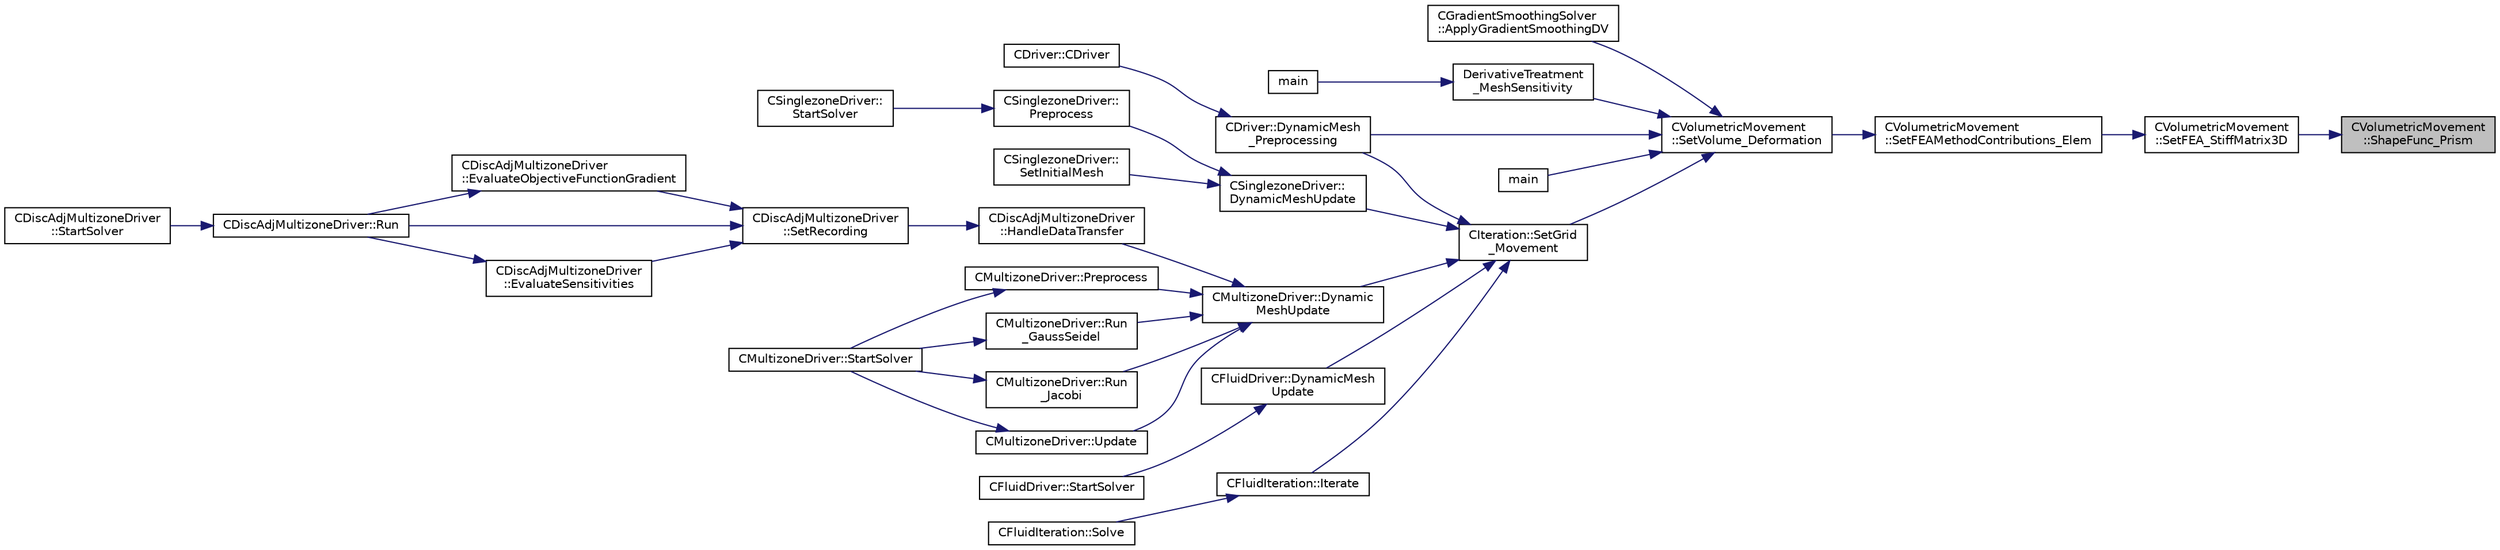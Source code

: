 digraph "CVolumetricMovement::ShapeFunc_Prism"
{
 // LATEX_PDF_SIZE
  edge [fontname="Helvetica",fontsize="10",labelfontname="Helvetica",labelfontsize="10"];
  node [fontname="Helvetica",fontsize="10",shape=record];
  rankdir="RL";
  Node1 [label="CVolumetricMovement\l::ShapeFunc_Prism",height=0.2,width=0.4,color="black", fillcolor="grey75", style="filled", fontcolor="black",tooltip="Shape functions and derivative of the shape functions."];
  Node1 -> Node2 [dir="back",color="midnightblue",fontsize="10",style="solid",fontname="Helvetica"];
  Node2 [label="CVolumetricMovement\l::SetFEA_StiffMatrix3D",height=0.2,width=0.4,color="black", fillcolor="white", style="filled",URL="$classCVolumetricMovement.html#a9988a1d647d3c0d4fa7c37f4a6985a4f",tooltip="Build the stiffness matrix for a 3-D hexahedron element. The result will be placed in StiffMatrix_Ele..."];
  Node2 -> Node3 [dir="back",color="midnightblue",fontsize="10",style="solid",fontname="Helvetica"];
  Node3 [label="CVolumetricMovement\l::SetFEAMethodContributions_Elem",height=0.2,width=0.4,color="black", fillcolor="white", style="filled",URL="$classCVolumetricMovement.html#ad26b11c08de25982c8f254d465d244bb",tooltip="Compute the stiffness matrix for grid deformation using spring analogy."];
  Node3 -> Node4 [dir="back",color="midnightblue",fontsize="10",style="solid",fontname="Helvetica"];
  Node4 [label="CVolumetricMovement\l::SetVolume_Deformation",height=0.2,width=0.4,color="black", fillcolor="white", style="filled",URL="$classCVolumetricMovement.html#a96c9dadafe051a2479ef4ec4b51adb04",tooltip="Grid deformation using the spring analogy method."];
  Node4 -> Node5 [dir="back",color="midnightblue",fontsize="10",style="solid",fontname="Helvetica"];
  Node5 [label="CGradientSmoothingSolver\l::ApplyGradientSmoothingDV",height=0.2,width=0.4,color="black", fillcolor="white", style="filled",URL="$classCGradientSmoothingSolver.html#a443fb04934697664cd7defae114e6ef4",tooltip="All steps required for smoothing the whole system on DV level in an iterative way."];
  Node4 -> Node6 [dir="back",color="midnightblue",fontsize="10",style="solid",fontname="Helvetica"];
  Node6 [label="DerivativeTreatment\l_MeshSensitivity",height=0.2,width=0.4,color="black", fillcolor="white", style="filled",URL="$SU2__DOT_8cpp.html#a160a5823e2f9b59992121278680ea5d5",tooltip="Treatment of derivatives with the Sobolev smoothing solver."];
  Node6 -> Node7 [dir="back",color="midnightblue",fontsize="10",style="solid",fontname="Helvetica"];
  Node7 [label="main",height=0.2,width=0.4,color="black", fillcolor="white", style="filled",URL="$SU2__DOT_8cpp.html#a0ddf1224851353fc92bfbff6f499fa97",tooltip=" "];
  Node4 -> Node8 [dir="back",color="midnightblue",fontsize="10",style="solid",fontname="Helvetica"];
  Node8 [label="CDriver::DynamicMesh\l_Preprocessing",height=0.2,width=0.4,color="black", fillcolor="white", style="filled",URL="$classCDriver.html#ab130423a20d43ddd4eb0d9cde51c2708",tooltip="GridMovement_Preprocessing."];
  Node8 -> Node9 [dir="back",color="midnightblue",fontsize="10",style="solid",fontname="Helvetica"];
  Node9 [label="CDriver::CDriver",height=0.2,width=0.4,color="black", fillcolor="white", style="filled",URL="$classCDriver.html#a3fca4a013a6efa9bbb38fe78a86b5f3d",tooltip="Constructor of the class."];
  Node4 -> Node10 [dir="back",color="midnightblue",fontsize="10",style="solid",fontname="Helvetica"];
  Node10 [label="main",height=0.2,width=0.4,color="black", fillcolor="white", style="filled",URL="$SU2__DEF_8cpp.html#a0ddf1224851353fc92bfbff6f499fa97",tooltip=" "];
  Node4 -> Node11 [dir="back",color="midnightblue",fontsize="10",style="solid",fontname="Helvetica"];
  Node11 [label="CIteration::SetGrid\l_Movement",height=0.2,width=0.4,color="black", fillcolor="white", style="filled",URL="$classCIteration.html#a7b36785762f6b0c214569b185b858b6c",tooltip="Updates the positions and grid velocities for dynamic meshes between physical time steps."];
  Node11 -> Node8 [dir="back",color="midnightblue",fontsize="10",style="solid",fontname="Helvetica"];
  Node11 -> Node12 [dir="back",color="midnightblue",fontsize="10",style="solid",fontname="Helvetica"];
  Node12 [label="CSinglezoneDriver::\lDynamicMeshUpdate",height=0.2,width=0.4,color="black", fillcolor="white", style="filled",URL="$classCSinglezoneDriver.html#a2f88f82c3b958d60452d5513daf5c128",tooltip="Perform a dynamic mesh deformation, included grid velocity computation and the update of the multigri..."];
  Node12 -> Node13 [dir="back",color="midnightblue",fontsize="10",style="solid",fontname="Helvetica"];
  Node13 [label="CSinglezoneDriver::\lPreprocess",height=0.2,width=0.4,color="black", fillcolor="white", style="filled",URL="$classCSinglezoneDriver.html#a0b2c8c9b257915d6b19d72014f3bb82a",tooltip="Preprocess the single-zone iteration."];
  Node13 -> Node14 [dir="back",color="midnightblue",fontsize="10",style="solid",fontname="Helvetica"];
  Node14 [label="CSinglezoneDriver::\lStartSolver",height=0.2,width=0.4,color="black", fillcolor="white", style="filled",URL="$classCSinglezoneDriver.html#ac98c6acfe034381fb3b77c6753c4d734",tooltip="[Overload] Launch the computation for single-zone problems."];
  Node12 -> Node15 [dir="back",color="midnightblue",fontsize="10",style="solid",fontname="Helvetica"];
  Node15 [label="CSinglezoneDriver::\lSetInitialMesh",height=0.2,width=0.4,color="black", fillcolor="white", style="filled",URL="$classCSinglezoneDriver.html#aec7315f833718d3f1ac6c2fb2b2a661b",tooltip="Perform a mesh deformation as initial condition."];
  Node11 -> Node16 [dir="back",color="midnightblue",fontsize="10",style="solid",fontname="Helvetica"];
  Node16 [label="CMultizoneDriver::Dynamic\lMeshUpdate",height=0.2,width=0.4,color="black", fillcolor="white", style="filled",URL="$classCMultizoneDriver.html#a53ec5acb13bb0e897515e098b11b10ac",tooltip="Perform a dynamic mesh deformation, included grid velocity computation and the update of the multigri..."];
  Node16 -> Node17 [dir="back",color="midnightblue",fontsize="10",style="solid",fontname="Helvetica"];
  Node17 [label="CDiscAdjMultizoneDriver\l::HandleDataTransfer",height=0.2,width=0.4,color="black", fillcolor="white", style="filled",URL="$classCDiscAdjMultizoneDriver.html#ab33de05a7a1f77dcf60014a4a35dd4f1",tooltip="Transfer data between zones and update grids when required."];
  Node17 -> Node18 [dir="back",color="midnightblue",fontsize="10",style="solid",fontname="Helvetica"];
  Node18 [label="CDiscAdjMultizoneDriver\l::SetRecording",height=0.2,width=0.4,color="black", fillcolor="white", style="filled",URL="$classCDiscAdjMultizoneDriver.html#a6858d2798084ac58973760b98cbc268d",tooltip="Record one iteration of the primal problem within each zone."];
  Node18 -> Node19 [dir="back",color="midnightblue",fontsize="10",style="solid",fontname="Helvetica"];
  Node19 [label="CDiscAdjMultizoneDriver\l::EvaluateObjectiveFunctionGradient",height=0.2,width=0.4,color="black", fillcolor="white", style="filled",URL="$classCDiscAdjMultizoneDriver.html#a7a644ee8fc2141f2083b91afd2cab856",tooltip="Evaluate the gradient of the objective function and add to \"External\"."];
  Node19 -> Node20 [dir="back",color="midnightblue",fontsize="10",style="solid",fontname="Helvetica"];
  Node20 [label="CDiscAdjMultizoneDriver::Run",height=0.2,width=0.4,color="black", fillcolor="white", style="filled",URL="$classCDiscAdjMultizoneDriver.html#af996aecdb6d20aa4fc81c9b67295abf5",tooltip="[Overload] Run an discrete adjoint update of all solvers within multiple zones."];
  Node20 -> Node21 [dir="back",color="midnightblue",fontsize="10",style="solid",fontname="Helvetica"];
  Node21 [label="CDiscAdjMultizoneDriver\l::StartSolver",height=0.2,width=0.4,color="black", fillcolor="white", style="filled",URL="$classCDiscAdjMultizoneDriver.html#a75de0a1a482ceeed4301a384f1515092",tooltip="[Overload] Launch the computation for discrete adjoint multizone problems."];
  Node18 -> Node22 [dir="back",color="midnightblue",fontsize="10",style="solid",fontname="Helvetica"];
  Node22 [label="CDiscAdjMultizoneDriver\l::EvaluateSensitivities",height=0.2,width=0.4,color="black", fillcolor="white", style="filled",URL="$classCDiscAdjMultizoneDriver.html#a9d998fae109427a1061069800ad931c3",tooltip="Evaluate sensitivites for the current adjoint solution and output files."];
  Node22 -> Node20 [dir="back",color="midnightblue",fontsize="10",style="solid",fontname="Helvetica"];
  Node18 -> Node20 [dir="back",color="midnightblue",fontsize="10",style="solid",fontname="Helvetica"];
  Node16 -> Node23 [dir="back",color="midnightblue",fontsize="10",style="solid",fontname="Helvetica"];
  Node23 [label="CMultizoneDriver::Preprocess",height=0.2,width=0.4,color="black", fillcolor="white", style="filled",URL="$classCMultizoneDriver.html#a92c39c3bdad3f83c17e7bdf8acbfe0f7",tooltip="Preprocess the multizone iteration."];
  Node23 -> Node24 [dir="back",color="midnightblue",fontsize="10",style="solid",fontname="Helvetica"];
  Node24 [label="CMultizoneDriver::StartSolver",height=0.2,width=0.4,color="black", fillcolor="white", style="filled",URL="$classCMultizoneDriver.html#a48545e4827cc34298f792995e06d90dd",tooltip="[Overload] Launch the computation for multizone problems."];
  Node16 -> Node25 [dir="back",color="midnightblue",fontsize="10",style="solid",fontname="Helvetica"];
  Node25 [label="CMultizoneDriver::Run\l_GaussSeidel",height=0.2,width=0.4,color="black", fillcolor="white", style="filled",URL="$classCMultizoneDriver.html#a0831675485ec791db4daa926b299caaa",tooltip="Run a Block Gauss-Seidel iteration in all physical zones."];
  Node25 -> Node24 [dir="back",color="midnightblue",fontsize="10",style="solid",fontname="Helvetica"];
  Node16 -> Node26 [dir="back",color="midnightblue",fontsize="10",style="solid",fontname="Helvetica"];
  Node26 [label="CMultizoneDriver::Run\l_Jacobi",height=0.2,width=0.4,color="black", fillcolor="white", style="filled",URL="$classCMultizoneDriver.html#a3fb588b700451ea8c886eab2fc340f2d",tooltip="Run a Block-Jacobi iteration in all physical zones."];
  Node26 -> Node24 [dir="back",color="midnightblue",fontsize="10",style="solid",fontname="Helvetica"];
  Node16 -> Node27 [dir="back",color="midnightblue",fontsize="10",style="solid",fontname="Helvetica"];
  Node27 [label="CMultizoneDriver::Update",height=0.2,width=0.4,color="black", fillcolor="white", style="filled",URL="$classCMultizoneDriver.html#a0bb9caf0b5fea8d01e714577b0974466",tooltip="Update the dual-time solution within multiple zones."];
  Node27 -> Node24 [dir="back",color="midnightblue",fontsize="10",style="solid",fontname="Helvetica"];
  Node11 -> Node28 [dir="back",color="midnightblue",fontsize="10",style="solid",fontname="Helvetica"];
  Node28 [label="CFluidDriver::DynamicMesh\lUpdate",height=0.2,width=0.4,color="black", fillcolor="white", style="filled",URL="$classCFluidDriver.html#a169667db03c0f4e2511d23a8a29280f6",tooltip="Perform a dynamic mesh deformation, included grid velocity computation and the update of the multigri..."];
  Node28 -> Node29 [dir="back",color="midnightblue",fontsize="10",style="solid",fontname="Helvetica"];
  Node29 [label="CFluidDriver::StartSolver",height=0.2,width=0.4,color="black", fillcolor="white", style="filled",URL="$classCFluidDriver.html#aa0139a1e26f43f0154854c9f99ded978",tooltip="Launch the computation for all zones and all physics."];
  Node11 -> Node30 [dir="back",color="midnightblue",fontsize="10",style="solid",fontname="Helvetica"];
  Node30 [label="CFluidIteration::Iterate",height=0.2,width=0.4,color="black", fillcolor="white", style="filled",URL="$classCFluidIteration.html#a9ce0d8765aff42207afcd2c9ab6f71d8",tooltip="Perform a single iteration of the fluid system."];
  Node30 -> Node31 [dir="back",color="midnightblue",fontsize="10",style="solid",fontname="Helvetica"];
  Node31 [label="CFluidIteration::Solve",height=0.2,width=0.4,color="black", fillcolor="white", style="filled",URL="$classCFluidIteration.html#ae4c454356af70246063fdcba4accb068",tooltip="Iterate the fluid system for a number of Inner_Iter iterations."];
}
